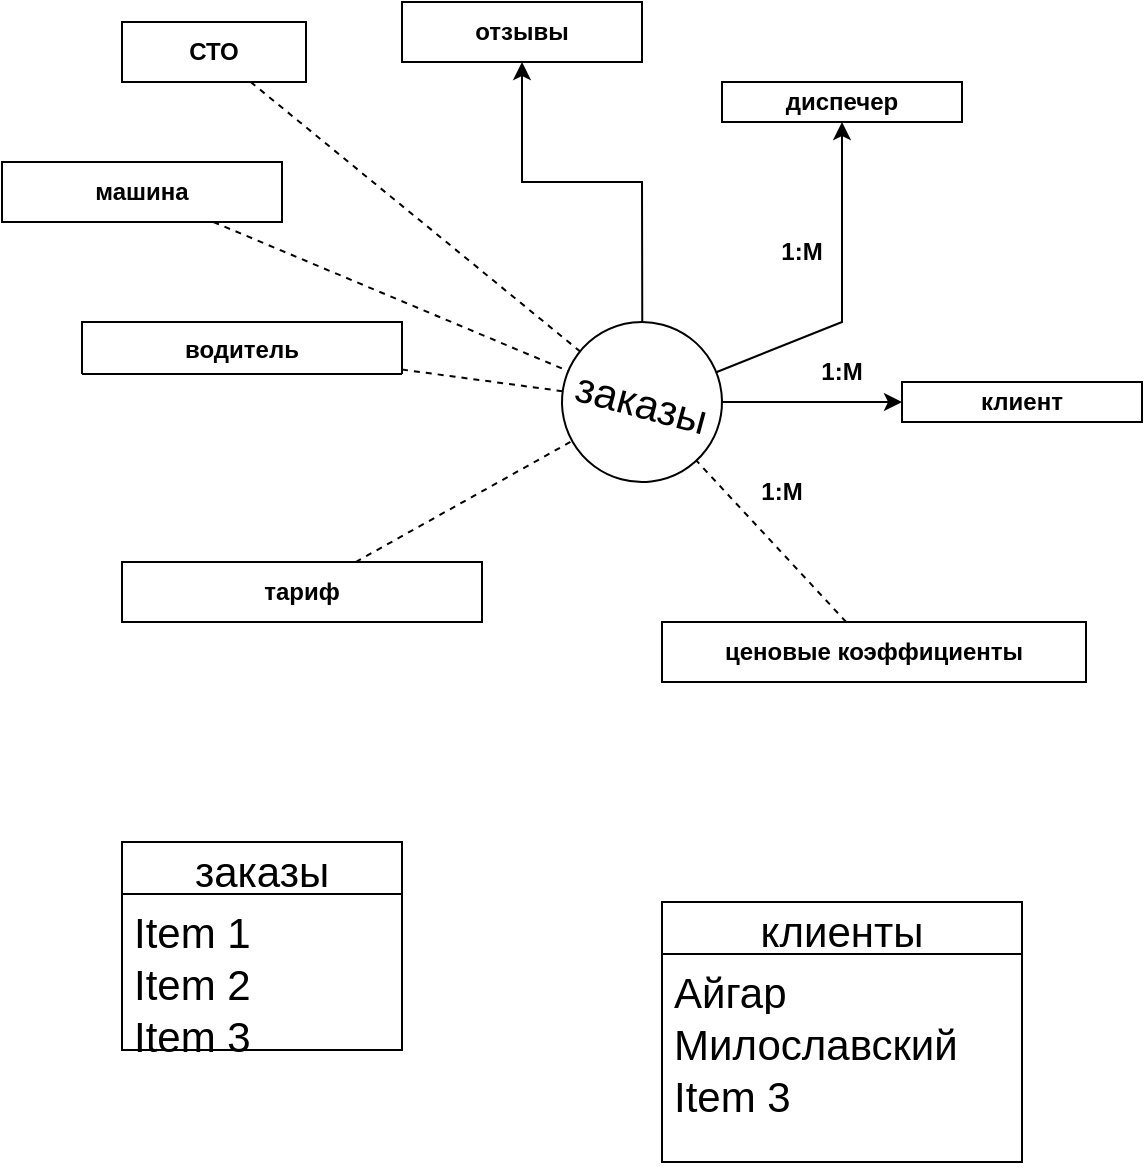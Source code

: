 <mxfile version="20.4.0" type="device"><diagram id="C5RBs43oDa-KdzZeNtuy" name="Page-1"><mxGraphModel dx="1657" dy="911" grid="1" gridSize="10" guides="1" tooltips="1" connect="1" arrows="1" fold="1" page="1" pageScale="1" pageWidth="827" pageHeight="1169" math="0" shadow="0"><root><mxCell id="WIyWlLk6GJQsqaUBKTNV-0"/><mxCell id="WIyWlLk6GJQsqaUBKTNV-1" parent="WIyWlLk6GJQsqaUBKTNV-0"/><mxCell id="zkfFHV4jXpPFQw0GAbJ--17" value="водитель" style="swimlane;fontStyle=1;align=center;verticalAlign=top;childLayout=stackLayout;horizontal=1;startSize=26;horizontalStack=0;resizeParent=1;resizeLast=0;collapsible=1;marginBottom=0;rounded=0;shadow=0;strokeWidth=1;" parent="WIyWlLk6GJQsqaUBKTNV-1" vertex="1" collapsed="1"><mxGeometry x="200" y="250" width="160" height="26" as="geometry"><mxRectangle x="508" y="120" width="160" height="216" as="alternateBounds"/></mxGeometry></mxCell><mxCell id="zkfFHV4jXpPFQw0GAbJ--18" value="Street" style="text;align=left;verticalAlign=top;spacingLeft=4;spacingRight=4;overflow=hidden;rotatable=0;points=[[0,0.5],[1,0.5]];portConstraint=eastwest;" parent="zkfFHV4jXpPFQw0GAbJ--17" vertex="1"><mxGeometry y="26" width="160" height="26" as="geometry"/></mxCell><mxCell id="zkfFHV4jXpPFQw0GAbJ--19" value="City" style="text;align=left;verticalAlign=top;spacingLeft=4;spacingRight=4;overflow=hidden;rotatable=0;points=[[0,0.5],[1,0.5]];portConstraint=eastwest;rounded=0;shadow=0;html=0;" parent="zkfFHV4jXpPFQw0GAbJ--17" vertex="1"><mxGeometry y="52" width="160" height="26" as="geometry"/></mxCell><mxCell id="zkfFHV4jXpPFQw0GAbJ--20" value="State" style="text;align=left;verticalAlign=top;spacingLeft=4;spacingRight=4;overflow=hidden;rotatable=0;points=[[0,0.5],[1,0.5]];portConstraint=eastwest;rounded=0;shadow=0;html=0;" parent="zkfFHV4jXpPFQw0GAbJ--17" vertex="1"><mxGeometry y="78" width="160" height="26" as="geometry"/></mxCell><mxCell id="zkfFHV4jXpPFQw0GAbJ--21" value="Postal Code" style="text;align=left;verticalAlign=top;spacingLeft=4;spacingRight=4;overflow=hidden;rotatable=0;points=[[0,0.5],[1,0.5]];portConstraint=eastwest;rounded=0;shadow=0;html=0;" parent="zkfFHV4jXpPFQw0GAbJ--17" vertex="1"><mxGeometry y="104" width="160" height="26" as="geometry"/></mxCell><mxCell id="zkfFHV4jXpPFQw0GAbJ--22" value="Country" style="text;align=left;verticalAlign=top;spacingLeft=4;spacingRight=4;overflow=hidden;rotatable=0;points=[[0,0.5],[1,0.5]];portConstraint=eastwest;rounded=0;shadow=0;html=0;" parent="zkfFHV4jXpPFQw0GAbJ--17" vertex="1"><mxGeometry y="130" width="160" height="26" as="geometry"/></mxCell><mxCell id="zkfFHV4jXpPFQw0GAbJ--23" value="" style="line;html=1;strokeWidth=1;align=left;verticalAlign=middle;spacingTop=-1;spacingLeft=3;spacingRight=3;rotatable=0;labelPosition=right;points=[];portConstraint=eastwest;" parent="zkfFHV4jXpPFQw0GAbJ--17" vertex="1"><mxGeometry y="156" width="160" height="8" as="geometry"/></mxCell><mxCell id="zkfFHV4jXpPFQw0GAbJ--24" value="Validate" style="text;align=left;verticalAlign=top;spacingLeft=4;spacingRight=4;overflow=hidden;rotatable=0;points=[[0,0.5],[1,0.5]];portConstraint=eastwest;" parent="zkfFHV4jXpPFQw0GAbJ--17" vertex="1"><mxGeometry y="164" width="160" height="26" as="geometry"/></mxCell><mxCell id="zkfFHV4jXpPFQw0GAbJ--25" value="Output As Label" style="text;align=left;verticalAlign=top;spacingLeft=4;spacingRight=4;overflow=hidden;rotatable=0;points=[[0,0.5],[1,0.5]];portConstraint=eastwest;" parent="zkfFHV4jXpPFQw0GAbJ--17" vertex="1"><mxGeometry y="190" width="160" height="26" as="geometry"/></mxCell><mxCell id="tBpGKBWlphRcipSib5Lc-1" value="&lt;b&gt;тариф&lt;/b&gt;" style="rounded=0;whiteSpace=wrap;html=1;" vertex="1" parent="WIyWlLk6GJQsqaUBKTNV-1"><mxGeometry x="220" y="370" width="180" height="30" as="geometry"/></mxCell><mxCell id="tBpGKBWlphRcipSib5Lc-2" value="&lt;b&gt;ценовые коэффициенты&lt;/b&gt;" style="rounded=0;whiteSpace=wrap;html=1;" vertex="1" parent="WIyWlLk6GJQsqaUBKTNV-1"><mxGeometry x="490" y="400" width="212" height="30" as="geometry"/></mxCell><mxCell id="tBpGKBWlphRcipSib5Lc-3" value="&lt;b&gt;СТО&lt;/b&gt;" style="rounded=0;whiteSpace=wrap;html=1;" vertex="1" parent="WIyWlLk6GJQsqaUBKTNV-1"><mxGeometry x="220" y="100" width="92" height="30" as="geometry"/></mxCell><mxCell id="tBpGKBWlphRcipSib5Lc-4" value="&lt;b&gt;машина&lt;/b&gt;" style="rounded=0;whiteSpace=wrap;html=1;" vertex="1" parent="WIyWlLk6GJQsqaUBKTNV-1"><mxGeometry x="160" y="170" width="140" height="30" as="geometry"/></mxCell><mxCell id="tBpGKBWlphRcipSib5Lc-6" value="" style="endArrow=none;dashed=1;html=1;rounded=0;" edge="1" parent="WIyWlLk6GJQsqaUBKTNV-1" source="tBpGKBWlphRcipSib5Lc-1" target="tBpGKBWlphRcipSib5Lc-8"><mxGeometry width="50" height="50" relative="1" as="geometry"><mxPoint x="390" y="490" as="sourcePoint"/><mxPoint x="440" y="306" as="targetPoint"/><Array as="points"/></mxGeometry></mxCell><mxCell id="tBpGKBWlphRcipSib5Lc-50" value="" style="edgeStyle=orthogonalEdgeStyle;rounded=0;orthogonalLoop=1;jettySize=auto;html=1;fontSize=21;" edge="1" parent="WIyWlLk6GJQsqaUBKTNV-1" source="tBpGKBWlphRcipSib5Lc-8" target="tBpGKBWlphRcipSib5Lc-49"><mxGeometry relative="1" as="geometry"/></mxCell><mxCell id="tBpGKBWlphRcipSib5Lc-52" value="" style="edgeStyle=orthogonalEdgeStyle;rounded=0;orthogonalLoop=1;jettySize=auto;html=1;fontSize=21;" edge="1" parent="WIyWlLk6GJQsqaUBKTNV-1" source="tBpGKBWlphRcipSib5Lc-8" target="tBpGKBWlphRcipSib5Lc-51"><mxGeometry relative="1" as="geometry"><Array as="points"><mxPoint x="480" y="180"/><mxPoint x="420" y="180"/></Array></mxGeometry></mxCell><mxCell id="tBpGKBWlphRcipSib5Lc-56" value="" style="edgeStyle=orthogonalEdgeStyle;rounded=0;orthogonalLoop=1;jettySize=auto;html=1;fontSize=21;" edge="1" parent="WIyWlLk6GJQsqaUBKTNV-1" source="tBpGKBWlphRcipSib5Lc-8" target="tBpGKBWlphRcipSib5Lc-55"><mxGeometry relative="1" as="geometry"><Array as="points"><mxPoint x="580" y="250"/></Array></mxGeometry></mxCell><mxCell id="tBpGKBWlphRcipSib5Lc-8" value="&lt;span style=&quot;font-weight: normal;&quot;&gt;&lt;font style=&quot;font-size: 21px;&quot;&gt;заказы&lt;/font&gt;&lt;/span&gt;" style="ellipse;whiteSpace=wrap;html=1;aspect=fixed;fontStyle=1;rotation=15;" vertex="1" parent="WIyWlLk6GJQsqaUBKTNV-1"><mxGeometry x="440" y="250" width="80" height="80" as="geometry"/></mxCell><mxCell id="tBpGKBWlphRcipSib5Lc-10" value="" style="endArrow=none;dashed=1;html=1;rounded=0;" edge="1" parent="WIyWlLk6GJQsqaUBKTNV-1" source="tBpGKBWlphRcipSib5Lc-2" target="tBpGKBWlphRcipSib5Lc-8"><mxGeometry width="50" height="50" relative="1" as="geometry"><mxPoint x="390" y="490" as="sourcePoint"/><mxPoint x="440" y="440" as="targetPoint"/></mxGeometry></mxCell><mxCell id="tBpGKBWlphRcipSib5Lc-12" value="" style="endArrow=none;dashed=1;html=1;rounded=0;" edge="1" parent="WIyWlLk6GJQsqaUBKTNV-1" source="zkfFHV4jXpPFQw0GAbJ--17" target="tBpGKBWlphRcipSib5Lc-8"><mxGeometry width="50" height="50" relative="1" as="geometry"><mxPoint x="390" y="490" as="sourcePoint"/><mxPoint x="440" y="440" as="targetPoint"/></mxGeometry></mxCell><mxCell id="tBpGKBWlphRcipSib5Lc-13" value="" style="endArrow=none;dashed=1;html=1;rounded=0;" edge="1" parent="WIyWlLk6GJQsqaUBKTNV-1" source="tBpGKBWlphRcipSib5Lc-4" target="tBpGKBWlphRcipSib5Lc-8"><mxGeometry width="50" height="50" relative="1" as="geometry"><mxPoint x="390" y="490" as="sourcePoint"/><mxPoint x="440" y="440" as="targetPoint"/></mxGeometry></mxCell><mxCell id="tBpGKBWlphRcipSib5Lc-14" value="" style="endArrow=none;dashed=1;html=1;rounded=0;" edge="1" parent="WIyWlLk6GJQsqaUBKTNV-1" source="tBpGKBWlphRcipSib5Lc-3" target="tBpGKBWlphRcipSib5Lc-8"><mxGeometry width="50" height="50" relative="1" as="geometry"><mxPoint x="390" y="490" as="sourcePoint"/><mxPoint x="440" y="440" as="targetPoint"/></mxGeometry></mxCell><mxCell id="tBpGKBWlphRcipSib5Lc-18" value="&lt;b&gt;1:M&lt;/b&gt;" style="text;html=1;strokeColor=none;fillColor=none;align=center;verticalAlign=middle;whiteSpace=wrap;rounded=0;" vertex="1" parent="WIyWlLk6GJQsqaUBKTNV-1"><mxGeometry x="550" y="260" width="60" height="30" as="geometry"/></mxCell><mxCell id="tBpGKBWlphRcipSib5Lc-19" value="&lt;b&gt;1:M&lt;/b&gt;" style="text;html=1;strokeColor=none;fillColor=none;align=center;verticalAlign=middle;whiteSpace=wrap;rounded=0;" vertex="1" parent="WIyWlLk6GJQsqaUBKTNV-1"><mxGeometry x="530" y="200" width="60" height="30" as="geometry"/></mxCell><mxCell id="tBpGKBWlphRcipSib5Lc-20" value="&lt;b&gt;1:M&lt;/b&gt;" style="text;html=1;strokeColor=none;fillColor=none;align=center;verticalAlign=middle;whiteSpace=wrap;rounded=0;" vertex="1" parent="WIyWlLk6GJQsqaUBKTNV-1"><mxGeometry x="520" y="320" width="60" height="30" as="geometry"/></mxCell><mxCell id="tBpGKBWlphRcipSib5Lc-34" value="заказы" style="swimlane;fontStyle=0;childLayout=stackLayout;horizontal=1;startSize=26;fillColor=none;horizontalStack=0;resizeParent=1;resizeParentMax=0;resizeLast=0;collapsible=1;marginBottom=0;fontSize=21;" vertex="1" parent="WIyWlLk6GJQsqaUBKTNV-1"><mxGeometry x="220" y="510" width="140" height="104" as="geometry"><mxRectangle x="220" y="510" width="110" height="40" as="alternateBounds"/></mxGeometry></mxCell><mxCell id="tBpGKBWlphRcipSib5Lc-35" value="Item 1" style="text;strokeColor=none;fillColor=none;align=left;verticalAlign=top;spacingLeft=4;spacingRight=4;overflow=hidden;rotatable=0;points=[[0,0.5],[1,0.5]];portConstraint=eastwest;fontSize=21;" vertex="1" parent="tBpGKBWlphRcipSib5Lc-34"><mxGeometry y="26" width="140" height="26" as="geometry"/></mxCell><mxCell id="tBpGKBWlphRcipSib5Lc-36" value="Item 2" style="text;strokeColor=none;fillColor=none;align=left;verticalAlign=top;spacingLeft=4;spacingRight=4;overflow=hidden;rotatable=0;points=[[0,0.5],[1,0.5]];portConstraint=eastwest;fontSize=21;" vertex="1" parent="tBpGKBWlphRcipSib5Lc-34"><mxGeometry y="52" width="140" height="26" as="geometry"/></mxCell><mxCell id="tBpGKBWlphRcipSib5Lc-37" value="Item 3" style="text;strokeColor=none;fillColor=none;align=left;verticalAlign=top;spacingLeft=4;spacingRight=4;overflow=hidden;rotatable=0;points=[[0,0.5],[1,0.5]];portConstraint=eastwest;fontSize=21;" vertex="1" parent="tBpGKBWlphRcipSib5Lc-34"><mxGeometry y="78" width="140" height="26" as="geometry"/></mxCell><mxCell id="tBpGKBWlphRcipSib5Lc-39" value="клиенты" style="swimlane;fontStyle=0;childLayout=stackLayout;horizontal=1;startSize=26;fillColor=none;horizontalStack=0;resizeParent=1;resizeParentMax=0;resizeLast=0;collapsible=1;marginBottom=0;fontSize=21;" vertex="1" parent="WIyWlLk6GJQsqaUBKTNV-1"><mxGeometry x="490" y="540" width="180" height="130" as="geometry"><mxRectangle x="490" y="540" width="110" height="50" as="alternateBounds"/></mxGeometry></mxCell><mxCell id="tBpGKBWlphRcipSib5Lc-40" value="Айгар" style="text;strokeColor=none;fillColor=none;align=left;verticalAlign=top;spacingLeft=4;spacingRight=4;overflow=hidden;rotatable=0;points=[[0,0.5],[1,0.5]];portConstraint=eastwest;fontSize=21;" vertex="1" parent="tBpGKBWlphRcipSib5Lc-39"><mxGeometry y="26" width="180" height="26" as="geometry"/></mxCell><mxCell id="tBpGKBWlphRcipSib5Lc-41" value="Милославский" style="text;strokeColor=none;fillColor=none;align=left;verticalAlign=top;spacingLeft=4;spacingRight=4;overflow=hidden;rotatable=0;points=[[0,0.5],[1,0.5]];portConstraint=eastwest;fontSize=21;" vertex="1" parent="tBpGKBWlphRcipSib5Lc-39"><mxGeometry y="52" width="180" height="26" as="geometry"/></mxCell><mxCell id="tBpGKBWlphRcipSib5Lc-42" value="Item 3" style="text;strokeColor=none;fillColor=none;align=left;verticalAlign=top;spacingLeft=4;spacingRight=4;overflow=hidden;rotatable=0;points=[[0,0.5],[1,0.5]];portConstraint=eastwest;fontSize=21;" vertex="1" parent="tBpGKBWlphRcipSib5Lc-39"><mxGeometry y="78" width="180" height="52" as="geometry"/></mxCell><mxCell id="tBpGKBWlphRcipSib5Lc-49" value="&lt;span style=&quot;&quot;&gt;клиент&lt;/span&gt;" style="whiteSpace=wrap;html=1;fontStyle=1;" vertex="1" parent="WIyWlLk6GJQsqaUBKTNV-1"><mxGeometry x="610" y="280" width="120" height="20" as="geometry"/></mxCell><mxCell id="tBpGKBWlphRcipSib5Lc-51" value="&lt;b&gt;отзывы&lt;/b&gt;" style="whiteSpace=wrap;html=1;fontStyle=1;" vertex="1" parent="WIyWlLk6GJQsqaUBKTNV-1"><mxGeometry x="360" y="90" width="120" height="30" as="geometry"/></mxCell><mxCell id="tBpGKBWlphRcipSib5Lc-55" value="диспечер" style="whiteSpace=wrap;html=1;fontStyle=1;" vertex="1" parent="WIyWlLk6GJQsqaUBKTNV-1"><mxGeometry x="520" y="130" width="120" height="20" as="geometry"/></mxCell></root></mxGraphModel></diagram></mxfile>